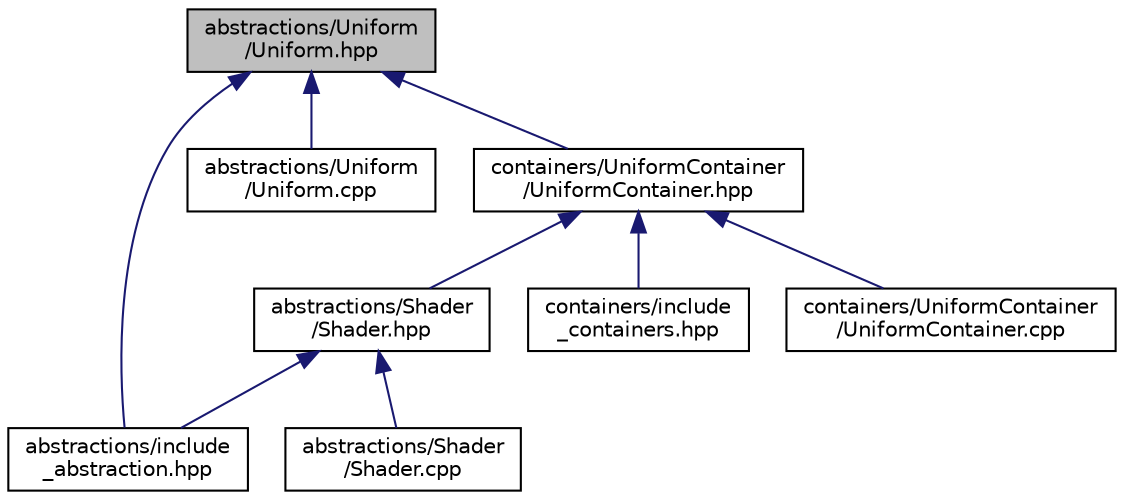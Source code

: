 digraph "abstractions/Uniform/Uniform.hpp"
{
 // LATEX_PDF_SIZE
  edge [fontname="Helvetica",fontsize="10",labelfontname="Helvetica",labelfontsize="10"];
  node [fontname="Helvetica",fontsize="10",shape=record];
  Node1 [label="abstractions/Uniform\l/Uniform.hpp",height=0.2,width=0.4,color="black", fillcolor="grey75", style="filled", fontcolor="black",tooltip=" "];
  Node1 -> Node2 [dir="back",color="midnightblue",fontsize="10",style="solid",fontname="Helvetica"];
  Node2 [label="abstractions/include\l_abstraction.hpp",height=0.2,width=0.4,color="black", fillcolor="white", style="filled",URL="$include__abstraction_8hpp.html",tooltip=" "];
  Node1 -> Node3 [dir="back",color="midnightblue",fontsize="10",style="solid",fontname="Helvetica"];
  Node3 [label="abstractions/Uniform\l/Uniform.cpp",height=0.2,width=0.4,color="black", fillcolor="white", style="filled",URL="$Uniform_8cpp.html",tooltip=" "];
  Node1 -> Node4 [dir="back",color="midnightblue",fontsize="10",style="solid",fontname="Helvetica"];
  Node4 [label="containers/UniformContainer\l/UniformContainer.hpp",height=0.2,width=0.4,color="black", fillcolor="white", style="filled",URL="$UniformContainer_8hpp.html",tooltip=" "];
  Node4 -> Node5 [dir="back",color="midnightblue",fontsize="10",style="solid",fontname="Helvetica"];
  Node5 [label="abstractions/Shader\l/Shader.hpp",height=0.2,width=0.4,color="black", fillcolor="white", style="filled",URL="$Shader_8hpp.html",tooltip=" "];
  Node5 -> Node2 [dir="back",color="midnightblue",fontsize="10",style="solid",fontname="Helvetica"];
  Node5 -> Node6 [dir="back",color="midnightblue",fontsize="10",style="solid",fontname="Helvetica"];
  Node6 [label="abstractions/Shader\l/Shader.cpp",height=0.2,width=0.4,color="black", fillcolor="white", style="filled",URL="$Shader_8cpp.html",tooltip=" "];
  Node4 -> Node7 [dir="back",color="midnightblue",fontsize="10",style="solid",fontname="Helvetica"];
  Node7 [label="containers/include\l_containers.hpp",height=0.2,width=0.4,color="black", fillcolor="white", style="filled",URL="$include__containers_8hpp.html",tooltip=" "];
  Node4 -> Node8 [dir="back",color="midnightblue",fontsize="10",style="solid",fontname="Helvetica"];
  Node8 [label="containers/UniformContainer\l/UniformContainer.cpp",height=0.2,width=0.4,color="black", fillcolor="white", style="filled",URL="$UniformContainer_8cpp.html",tooltip=" "];
}
